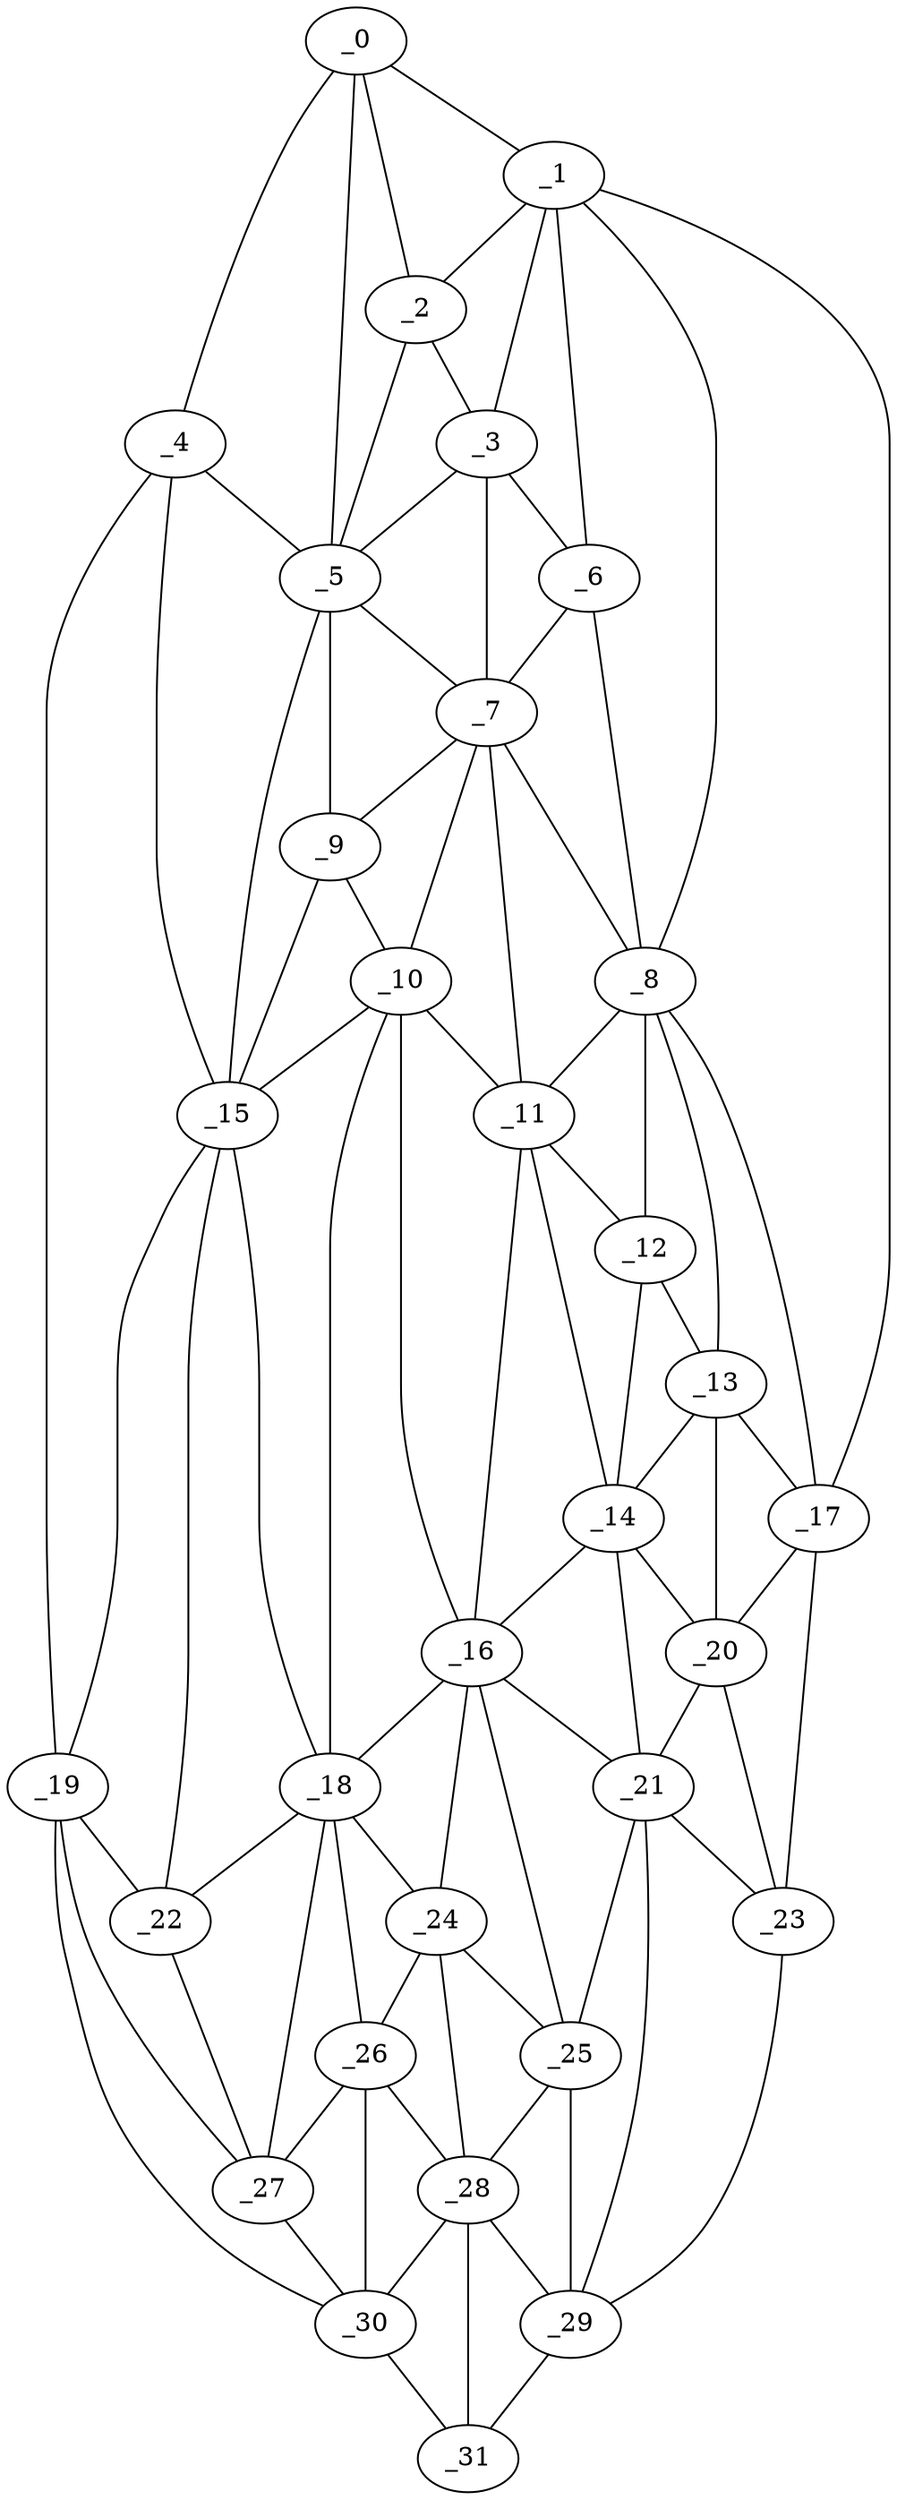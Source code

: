 graph "obj30__75.gxl" {
	_0	 [x=31,
		y=66];
	_1	 [x=41,
		y=103];
	_0 -- _1	 [valence=1];
	_2	 [x=42,
		y=73];
	_0 -- _2	 [valence=2];
	_4	 [x=50,
		y=5];
	_0 -- _4	 [valence=1];
	_5	 [x=51,
		y=69];
	_0 -- _5	 [valence=1];
	_1 -- _2	 [valence=2];
	_3	 [x=49,
		y=86];
	_1 -- _3	 [valence=2];
	_6	 [x=52,
		y=94];
	_1 -- _6	 [valence=1];
	_8	 [x=61,
		y=96];
	_1 -- _8	 [valence=2];
	_17	 [x=74,
		y=114];
	_1 -- _17	 [valence=1];
	_2 -- _3	 [valence=2];
	_2 -- _5	 [valence=2];
	_3 -- _5	 [valence=2];
	_3 -- _6	 [valence=1];
	_7	 [x=60,
		y=85];
	_3 -- _7	 [valence=2];
	_4 -- _5	 [valence=1];
	_15	 [x=73,
		y=60];
	_4 -- _15	 [valence=2];
	_19	 [x=82,
		y=9];
	_4 -- _19	 [valence=1];
	_5 -- _7	 [valence=1];
	_9	 [x=64,
		y=75];
	_5 -- _9	 [valence=2];
	_5 -- _15	 [valence=2];
	_6 -- _7	 [valence=2];
	_6 -- _8	 [valence=2];
	_7 -- _8	 [valence=1];
	_7 -- _9	 [valence=2];
	_10	 [x=68,
		y=76];
	_7 -- _10	 [valence=2];
	_11	 [x=68,
		y=90];
	_7 -- _11	 [valence=1];
	_8 -- _11	 [valence=2];
	_12	 [x=69,
		y=99];
	_8 -- _12	 [valence=2];
	_13	 [x=71,
		y=102];
	_8 -- _13	 [valence=1];
	_8 -- _17	 [valence=1];
	_9 -- _10	 [valence=1];
	_9 -- _15	 [valence=1];
	_10 -- _11	 [valence=2];
	_10 -- _15	 [valence=2];
	_16	 [x=74,
		y=81];
	_10 -- _16	 [valence=1];
	_18	 [x=81,
		y=69];
	_10 -- _18	 [valence=2];
	_11 -- _12	 [valence=2];
	_14	 [x=72,
		y=95];
	_11 -- _14	 [valence=1];
	_11 -- _16	 [valence=2];
	_12 -- _13	 [valence=2];
	_12 -- _14	 [valence=2];
	_13 -- _14	 [valence=2];
	_13 -- _17	 [valence=2];
	_20	 [x=85,
		y=104];
	_13 -- _20	 [valence=2];
	_14 -- _16	 [valence=2];
	_14 -- _20	 [valence=1];
	_21	 [x=88,
		y=92];
	_14 -- _21	 [valence=2];
	_15 -- _18	 [valence=1];
	_15 -- _19	 [valence=2];
	_22	 [x=89,
		y=49];
	_15 -- _22	 [valence=1];
	_16 -- _18	 [valence=1];
	_16 -- _21	 [valence=2];
	_24	 [x=91,
		y=75];
	_16 -- _24	 [valence=2];
	_25	 [x=91,
		y=82];
	_16 -- _25	 [valence=1];
	_17 -- _20	 [valence=1];
	_23	 [x=90,
		y=101];
	_17 -- _23	 [valence=1];
	_18 -- _22	 [valence=2];
	_18 -- _24	 [valence=2];
	_26	 [x=97,
		y=69];
	_18 -- _26	 [valence=1];
	_27	 [x=98,
		y=64];
	_18 -- _27	 [valence=2];
	_19 -- _22	 [valence=2];
	_19 -- _27	 [valence=2];
	_30	 [x=103,
		y=70];
	_19 -- _30	 [valence=1];
	_20 -- _21	 [valence=2];
	_20 -- _23	 [valence=1];
	_21 -- _23	 [valence=1];
	_21 -- _25	 [valence=2];
	_29	 [x=101,
		y=85];
	_21 -- _29	 [valence=1];
	_22 -- _27	 [valence=1];
	_23 -- _29	 [valence=1];
	_24 -- _25	 [valence=2];
	_24 -- _26	 [valence=2];
	_28	 [x=100,
		y=74];
	_24 -- _28	 [valence=1];
	_25 -- _28	 [valence=2];
	_25 -- _29	 [valence=2];
	_26 -- _27	 [valence=2];
	_26 -- _28	 [valence=2];
	_26 -- _30	 [valence=2];
	_27 -- _30	 [valence=2];
	_28 -- _29	 [valence=1];
	_28 -- _30	 [valence=2];
	_31	 [x=105,
		y=76];
	_28 -- _31	 [valence=2];
	_29 -- _31	 [valence=1];
	_30 -- _31	 [valence=1];
}
